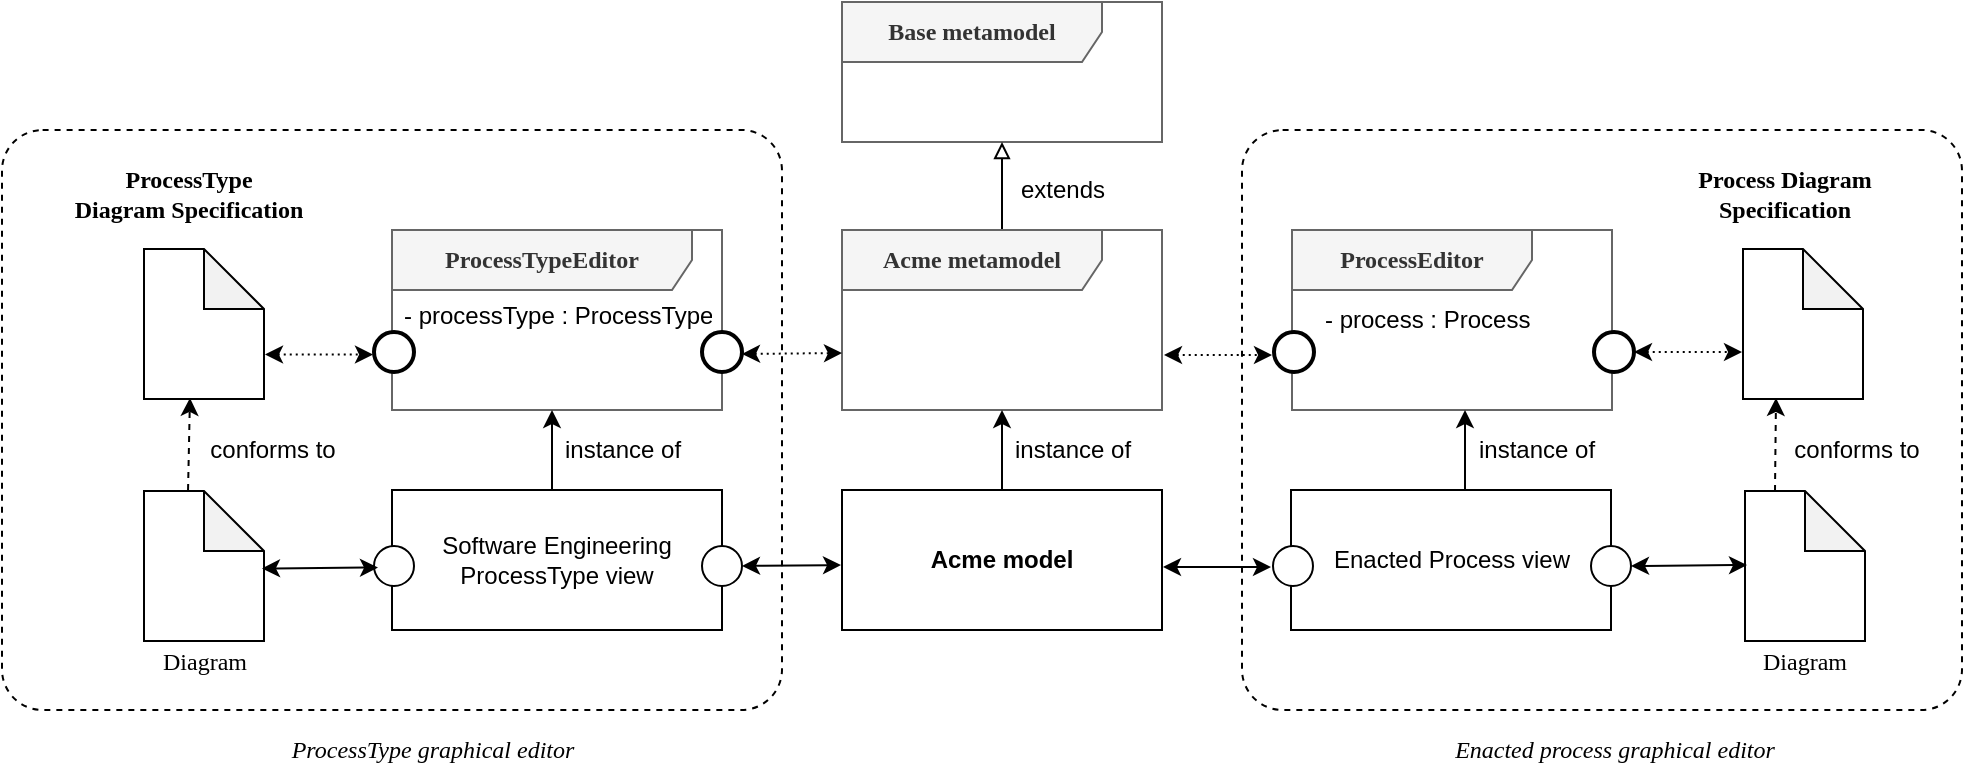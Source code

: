 <mxfile version="14.7.2" type="github">
  <diagram name="Page-1" id="c4acf3e9-155e-7222-9cf6-157b1a14988f">
    <mxGraphModel dx="2500" dy="1915" grid="1" gridSize="10" guides="1" tooltips="1" connect="1" arrows="1" fold="1" page="0" pageScale="1" pageWidth="850" pageHeight="1100" background="#ffffff" math="0" shadow="0">
      <root>
        <mxCell id="0" />
        <mxCell id="1" parent="0" />
        <mxCell id="EViD0ZrwQwUcB2tkbjf--10" value="" style="rounded=1;whiteSpace=wrap;html=1;fillColor=none;arcSize=7;dashed=1;" parent="1" vertex="1">
          <mxGeometry x="-890" y="-930" width="390" height="290" as="geometry" />
        </mxCell>
        <mxCell id="17acba5748e5396b-1" value="&lt;b&gt;&lt;font style=&quot;font-size: 12px&quot;&gt;Base metamodel&lt;/font&gt;&lt;/b&gt;" style="shape=umlFrame;whiteSpace=wrap;html=1;rounded=0;shadow=0;comic=0;labelBackgroundColor=none;strokeWidth=1;fontFamily=Verdana;fontSize=10;align=center;width=130;height=30;fillColor=#f5f5f5;strokeColor=#666666;fontColor=#333333;" parent="1" vertex="1">
          <mxGeometry x="-470" y="-994" width="160" height="70" as="geometry" />
        </mxCell>
        <mxCell id="NIMj05YKIouRd0gM8ZDB-1" value="&lt;b&gt;&lt;font style=&quot;font-size: 12px&quot;&gt;ProcessEditor&lt;/font&gt;&lt;/b&gt;" style="shape=umlFrame;whiteSpace=wrap;html=1;rounded=0;shadow=0;comic=0;labelBackgroundColor=none;strokeWidth=1;fontFamily=Verdana;fontSize=10;align=center;width=120;height=30;fillColor=#f5f5f5;strokeColor=#666666;fontColor=#333333;" parent="1" vertex="1">
          <mxGeometry x="-245" y="-880" width="160" height="90" as="geometry" />
        </mxCell>
        <mxCell id="HCxnnW7y-VYpG5oS4Wv8-4" style="edgeStyle=none;rounded=0;orthogonalLoop=1;jettySize=auto;html=1;endArrow=block;endFill=0;" parent="1" source="HCxnnW7y-VYpG5oS4Wv8-2" target="17acba5748e5396b-1" edge="1">
          <mxGeometry relative="1" as="geometry" />
        </mxCell>
        <mxCell id="HCxnnW7y-VYpG5oS4Wv8-2" value="&lt;b&gt;&lt;font style=&quot;font-size: 12px&quot;&gt;Acme metamodel&lt;/font&gt;&lt;/b&gt;" style="shape=umlFrame;whiteSpace=wrap;html=1;rounded=0;shadow=0;comic=0;labelBackgroundColor=none;strokeWidth=1;fontFamily=Verdana;fontSize=10;align=center;width=130;height=30;fillColor=#f5f5f5;strokeColor=#666666;fontColor=#333333;" parent="1" vertex="1">
          <mxGeometry x="-470" y="-880" width="160" height="90" as="geometry" />
        </mxCell>
        <mxCell id="HCxnnW7y-VYpG5oS4Wv8-6" style="rounded=0;orthogonalLoop=1;jettySize=auto;html=1;" parent="1" source="E4Jmg9HzMqRdT5dlmyXl-6" target="HCxnnW7y-VYpG5oS4Wv8-2" edge="1">
          <mxGeometry relative="1" as="geometry">
            <mxPoint x="-390" y="-743" as="sourcePoint" />
            <mxPoint x="-486.949" y="-930" as="targetPoint" />
          </mxGeometry>
        </mxCell>
        <mxCell id="HCxnnW7y-VYpG5oS4Wv8-8" value="extends" style="text;html=1;align=center;verticalAlign=middle;resizable=0;points=[];autosize=1;strokeColor=none;" parent="1" vertex="1">
          <mxGeometry x="-390" y="-910" width="60" height="20" as="geometry" />
        </mxCell>
        <mxCell id="E4Jmg9HzMqRdT5dlmyXl-1" value="&lt;b&gt;&lt;font style=&quot;font-size: 12px&quot;&gt;ProcessTypeEditor&lt;/font&gt;&lt;/b&gt;" style="shape=umlFrame;whiteSpace=wrap;html=1;rounded=0;shadow=0;comic=0;labelBackgroundColor=none;strokeWidth=1;fontFamily=Verdana;fontSize=10;align=center;width=150;height=30;fillColor=#f5f5f5;strokeColor=#666666;fontColor=#333333;" parent="1" vertex="1">
          <mxGeometry x="-695" y="-880" width="165" height="90" as="geometry" />
        </mxCell>
        <mxCell id="E4Jmg9HzMqRdT5dlmyXl-4" value="" style="ellipse;whiteSpace=wrap;html=1;aspect=fixed;align=center;strokeWidth=2;" parent="1" vertex="1">
          <mxGeometry x="-704" y="-829" width="20" height="20" as="geometry" />
        </mxCell>
        <mxCell id="E4Jmg9HzMqRdT5dlmyXl-6" value="&lt;b&gt;Acme model&lt;/b&gt;" style="rounded=0;whiteSpace=wrap;html=1;align=center;" parent="1" vertex="1">
          <mxGeometry x="-470" y="-750" width="160" height="70" as="geometry" />
        </mxCell>
        <mxCell id="E4Jmg9HzMqRdT5dlmyXl-8" value="" style="shape=note;whiteSpace=wrap;html=1;backgroundOutline=1;darkOpacity=0.05;align=center;" parent="1" vertex="1">
          <mxGeometry x="-819" y="-870.5" width="60" height="75" as="geometry" />
        </mxCell>
        <mxCell id="E4Jmg9HzMqRdT5dlmyXl-9" value="&lt;div&gt;&lt;font face=&quot;Verdana&quot;&gt;&lt;b&gt;&lt;font style=&quot;font-size: 12px&quot;&gt;ProcessType&lt;/font&gt;&lt;/b&gt;&lt;/font&gt;&lt;/div&gt;&lt;div&gt;&lt;font face=&quot;Verdana&quot;&gt;&lt;b&gt;&lt;font style=&quot;font-size: 12px&quot;&gt;Diagram Specification&lt;/font&gt;&lt;/b&gt;&lt;/font&gt;&lt;br&gt;&lt;/div&gt;" style="text;html=1;align=center;verticalAlign=middle;resizable=0;points=[];autosize=1;strokeColor=none;" parent="1" vertex="1">
          <mxGeometry x="-877" y="-918" width="160" height="40" as="geometry" />
        </mxCell>
        <mxCell id="E4Jmg9HzMqRdT5dlmyXl-10" value="instance of" style="text;html=1;align=center;verticalAlign=middle;resizable=0;points=[];autosize=1;strokeColor=none;" parent="1" vertex="1">
          <mxGeometry x="-390" y="-780" width="70" height="20" as="geometry" />
        </mxCell>
        <mxCell id="E4Jmg9HzMqRdT5dlmyXl-11" value="" style="shape=note;whiteSpace=wrap;html=1;backgroundOutline=1;darkOpacity=0.05;align=center;" parent="1" vertex="1">
          <mxGeometry x="-819" y="-749.5" width="60" height="75" as="geometry" />
        </mxCell>
        <mxCell id="E4Jmg9HzMqRdT5dlmyXl-12" value="&lt;div&gt;&lt;font style=&quot;font-size: 12px&quot; face=&quot;Verdana&quot;&gt;Diagram&lt;/font&gt;&lt;br&gt;&lt;/div&gt;" style="text;html=1;align=center;verticalAlign=middle;resizable=0;points=[];autosize=1;strokeColor=none;" parent="1" vertex="1">
          <mxGeometry x="-824" y="-674.5" width="70" height="20" as="geometry" />
        </mxCell>
        <mxCell id="E4Jmg9HzMqRdT5dlmyXl-13" value="Software Engineering ProcessType view" style="rounded=0;whiteSpace=wrap;html=1;align=center;" parent="1" vertex="1">
          <mxGeometry x="-695" y="-750" width="165" height="70" as="geometry" />
        </mxCell>
        <mxCell id="E4Jmg9HzMqRdT5dlmyXl-14" value="" style="ellipse;whiteSpace=wrap;html=1;aspect=fixed;align=center;" parent="1" vertex="1">
          <mxGeometry x="-704" y="-722" width="20" height="20" as="geometry" />
        </mxCell>
        <mxCell id="E4Jmg9HzMqRdT5dlmyXl-15" value="" style="ellipse;whiteSpace=wrap;html=1;aspect=fixed;align=center;" parent="1" vertex="1">
          <mxGeometry x="-540" y="-722" width="20" height="20" as="geometry" />
        </mxCell>
        <mxCell id="E4Jmg9HzMqRdT5dlmyXl-16" value="" style="ellipse;whiteSpace=wrap;html=1;aspect=fixed;align=center;strokeWidth=2;" parent="1" vertex="1">
          <mxGeometry x="-540" y="-829" width="20" height="20" as="geometry" />
        </mxCell>
        <mxCell id="E4Jmg9HzMqRdT5dlmyXl-17" value="" style="ellipse;whiteSpace=wrap;html=1;aspect=fixed;align=center;strokeWidth=2;" parent="1" vertex="1">
          <mxGeometry x="-254" y="-829" width="20" height="20" as="geometry" />
        </mxCell>
        <mxCell id="E4Jmg9HzMqRdT5dlmyXl-18" value="" style="ellipse;whiteSpace=wrap;html=1;aspect=fixed;align=center;strokeWidth=2;" parent="1" vertex="1">
          <mxGeometry x="-94" y="-829" width="20" height="20" as="geometry" />
        </mxCell>
        <mxCell id="E4Jmg9HzMqRdT5dlmyXl-19" value="Enacted Process view" style="rounded=0;whiteSpace=wrap;html=1;align=center;" parent="1" vertex="1">
          <mxGeometry x="-245.5" y="-750" width="160" height="70" as="geometry" />
        </mxCell>
        <mxCell id="E4Jmg9HzMqRdT5dlmyXl-20" value="" style="ellipse;whiteSpace=wrap;html=1;aspect=fixed;align=center;" parent="1" vertex="1">
          <mxGeometry x="-254.5" y="-722" width="20" height="20" as="geometry" />
        </mxCell>
        <mxCell id="E4Jmg9HzMqRdT5dlmyXl-21" value="" style="ellipse;whiteSpace=wrap;html=1;aspect=fixed;align=center;" parent="1" vertex="1">
          <mxGeometry x="-95.5" y="-722" width="20" height="20" as="geometry" />
        </mxCell>
        <mxCell id="E4Jmg9HzMqRdT5dlmyXl-22" style="rounded=0;orthogonalLoop=1;jettySize=auto;html=1;exitX=0.367;exitY=-0.007;exitDx=0;exitDy=0;exitPerimeter=0;entryX=0.383;entryY=0.993;entryDx=0;entryDy=0;entryPerimeter=0;dashed=1;" parent="1" source="E4Jmg9HzMqRdT5dlmyXl-11" target="E4Jmg9HzMqRdT5dlmyXl-8" edge="1">
          <mxGeometry relative="1" as="geometry">
            <mxPoint x="-820" y="-750" as="sourcePoint" />
            <mxPoint x="-785" y="-780" as="targetPoint" />
          </mxGeometry>
        </mxCell>
        <mxCell id="E4Jmg9HzMqRdT5dlmyXl-24" value="conforms to" style="text;html=1;align=center;verticalAlign=middle;resizable=0;points=[];autosize=1;strokeColor=none;" parent="1" vertex="1">
          <mxGeometry x="-795" y="-780" width="80" height="20" as="geometry" />
        </mxCell>
        <mxCell id="E4Jmg9HzMqRdT5dlmyXl-25" value="" style="shape=note;whiteSpace=wrap;html=1;backgroundOutline=1;darkOpacity=0.05;align=center;" parent="1" vertex="1">
          <mxGeometry x="-19.5" y="-870.5" width="60" height="75" as="geometry" />
        </mxCell>
        <mxCell id="E4Jmg9HzMqRdT5dlmyXl-26" value="&lt;div&gt;&lt;font face=&quot;Verdana&quot;&gt;&lt;b&gt;&lt;font style=&quot;font-size: 12px&quot;&gt;Process Diagram&lt;/font&gt;&lt;/b&gt;&lt;/font&gt;&lt;/div&gt;&lt;div&gt;&lt;font face=&quot;Verdana&quot;&gt;&lt;b&gt;&lt;font style=&quot;font-size: 12px&quot;&gt;Specification&lt;/font&gt;&lt;/b&gt;&lt;/font&gt;&lt;br&gt;&lt;/div&gt;" style="text;html=1;align=center;verticalAlign=middle;resizable=0;points=[];autosize=1;strokeColor=none;" parent="1" vertex="1">
          <mxGeometry x="-64.5" y="-918" width="130" height="40" as="geometry" />
        </mxCell>
        <mxCell id="E4Jmg9HzMqRdT5dlmyXl-27" value="" style="shape=note;whiteSpace=wrap;html=1;backgroundOutline=1;darkOpacity=0.05;align=center;" parent="1" vertex="1">
          <mxGeometry x="-18.5" y="-749.5" width="60" height="75" as="geometry" />
        </mxCell>
        <mxCell id="E4Jmg9HzMqRdT5dlmyXl-28" value="&lt;div&gt;&lt;font style=&quot;font-size: 12px&quot; face=&quot;Verdana&quot;&gt;Diagram&lt;/font&gt;&lt;br&gt;&lt;/div&gt;" style="text;html=1;align=center;verticalAlign=middle;resizable=0;points=[];autosize=1;strokeColor=none;" parent="1" vertex="1">
          <mxGeometry x="-24.5" y="-674.5" width="70" height="20" as="geometry" />
        </mxCell>
        <mxCell id="E4Jmg9HzMqRdT5dlmyXl-29" style="rounded=0;orthogonalLoop=1;jettySize=auto;html=1;exitX=0;exitY=0;exitDx=15;exitDy=0;exitPerimeter=0;dashed=1;" parent="1" source="E4Jmg9HzMqRdT5dlmyXl-27" edge="1">
          <mxGeometry relative="1" as="geometry">
            <mxPoint x="-22.5" y="-750" as="sourcePoint" />
            <mxPoint x="-3" y="-796" as="targetPoint" />
          </mxGeometry>
        </mxCell>
        <mxCell id="E4Jmg9HzMqRdT5dlmyXl-30" value="conforms to" style="text;html=1;align=center;verticalAlign=middle;resizable=0;points=[];autosize=1;strokeColor=none;" parent="1" vertex="1">
          <mxGeometry x="-3.5" y="-780" width="80" height="20" as="geometry" />
        </mxCell>
        <mxCell id="E4Jmg9HzMqRdT5dlmyXl-31" style="rounded=0;orthogonalLoop=1;jettySize=auto;html=1;exitX=1;exitY=0.5;exitDx=0;exitDy=0;startArrow=classic;startFill=1;dashed=1;dashPattern=1 2;" parent="1" source="E4Jmg9HzMqRdT5dlmyXl-18" edge="1">
          <mxGeometry relative="1" as="geometry">
            <mxPoint x="12.5" y="-715.5" as="sourcePoint" />
            <mxPoint x="-20" y="-819" as="targetPoint" />
          </mxGeometry>
        </mxCell>
        <mxCell id="E4Jmg9HzMqRdT5dlmyXl-32" style="rounded=0;orthogonalLoop=1;jettySize=auto;html=1;exitX=1;exitY=0.5;exitDx=0;exitDy=0;startArrow=classic;startFill=1;" parent="1" source="E4Jmg9HzMqRdT5dlmyXl-21" edge="1">
          <mxGeometry relative="1" as="geometry">
            <mxPoint x="-71.5" y="-712.5" as="sourcePoint" />
            <mxPoint x="-17.5" y="-712.5" as="targetPoint" />
          </mxGeometry>
        </mxCell>
        <mxCell id="E4Jmg9HzMqRdT5dlmyXl-33" style="rounded=0;orthogonalLoop=1;jettySize=auto;html=1;exitX=1;exitY=0.5;exitDx=0;exitDy=0;startArrow=classic;startFill=1;dashed=1;dashPattern=1 2;" parent="1" edge="1">
          <mxGeometry relative="1" as="geometry">
            <mxPoint x="-758.5" y="-817.75" as="sourcePoint" />
            <mxPoint x="-704.5" y="-817.75" as="targetPoint" />
          </mxGeometry>
        </mxCell>
        <mxCell id="E4Jmg9HzMqRdT5dlmyXl-34" style="rounded=0;orthogonalLoop=1;jettySize=auto;html=1;exitX=1;exitY=0.5;exitDx=0;exitDy=0;startArrow=classic;startFill=1;" parent="1" edge="1">
          <mxGeometry relative="1" as="geometry">
            <mxPoint x="-760" y="-710.75" as="sourcePoint" />
            <mxPoint x="-702" y="-711.25" as="targetPoint" />
          </mxGeometry>
        </mxCell>
        <mxCell id="E4Jmg9HzMqRdT5dlmyXl-35" style="rounded=0;orthogonalLoop=1;jettySize=auto;html=1;" parent="1" edge="1">
          <mxGeometry relative="1" as="geometry">
            <mxPoint x="-615" y="-750" as="sourcePoint" />
            <mxPoint x="-615" y="-790" as="targetPoint" />
          </mxGeometry>
        </mxCell>
        <mxCell id="E4Jmg9HzMqRdT5dlmyXl-36" value="instance of" style="text;html=1;align=center;verticalAlign=middle;resizable=0;points=[];autosize=1;strokeColor=none;" parent="1" vertex="1">
          <mxGeometry x="-615" y="-780" width="70" height="20" as="geometry" />
        </mxCell>
        <mxCell id="E4Jmg9HzMqRdT5dlmyXl-37" style="rounded=0;orthogonalLoop=1;jettySize=auto;html=1;" parent="1" edge="1">
          <mxGeometry relative="1" as="geometry">
            <mxPoint x="-158.5" y="-750" as="sourcePoint" />
            <mxPoint x="-158.5" y="-790" as="targetPoint" />
          </mxGeometry>
        </mxCell>
        <mxCell id="E4Jmg9HzMqRdT5dlmyXl-38" value="instance of" style="text;html=1;align=center;verticalAlign=middle;resizable=0;points=[];autosize=1;strokeColor=none;" parent="1" vertex="1">
          <mxGeometry x="-158.5" y="-780" width="70" height="20" as="geometry" />
        </mxCell>
        <mxCell id="E4Jmg9HzMqRdT5dlmyXl-39" style="rounded=0;orthogonalLoop=1;jettySize=auto;html=1;exitX=1;exitY=0.5;exitDx=0;exitDy=0;startArrow=classic;startFill=1;dashed=1;dashPattern=1 2;" parent="1" edge="1">
          <mxGeometry relative="1" as="geometry">
            <mxPoint x="-309" y="-817.5" as="sourcePoint" />
            <mxPoint x="-255" y="-817.5" as="targetPoint" />
          </mxGeometry>
        </mxCell>
        <mxCell id="E4Jmg9HzMqRdT5dlmyXl-40" style="rounded=0;orthogonalLoop=1;jettySize=auto;html=1;exitX=1;exitY=0.5;exitDx=0;exitDy=0;startArrow=classic;startFill=1;" parent="1" edge="1">
          <mxGeometry relative="1" as="geometry">
            <mxPoint x="-309.5" y="-711.5" as="sourcePoint" />
            <mxPoint x="-255.5" y="-711.5" as="targetPoint" />
          </mxGeometry>
        </mxCell>
        <mxCell id="E4Jmg9HzMqRdT5dlmyXl-41" style="rounded=0;orthogonalLoop=1;jettySize=auto;html=1;startArrow=classic;startFill=1;dashed=1;dashPattern=1 2;" parent="1" edge="1">
          <mxGeometry relative="1" as="geometry">
            <mxPoint x="-520" y="-818" as="sourcePoint" />
            <mxPoint x="-470" y="-818.5" as="targetPoint" />
          </mxGeometry>
        </mxCell>
        <mxCell id="E4Jmg9HzMqRdT5dlmyXl-42" style="rounded=0;orthogonalLoop=1;jettySize=auto;html=1;startArrow=classic;startFill=1;" parent="1" edge="1">
          <mxGeometry relative="1" as="geometry">
            <mxPoint x="-520" y="-712" as="sourcePoint" />
            <mxPoint x="-470.5" y="-712.5" as="targetPoint" />
          </mxGeometry>
        </mxCell>
        <mxCell id="EViD0ZrwQwUcB2tkbjf--6" value="- processType : ProcessType" style="text;strokeColor=none;fillColor=none;align=left;verticalAlign=top;spacingLeft=4;spacingRight=4;overflow=hidden;rotatable=0;points=[[0,0.5],[1,0.5]];portConstraint=eastwest;" parent="1" vertex="1">
          <mxGeometry x="-695" y="-851" width="165" height="32" as="geometry" />
        </mxCell>
        <mxCell id="EViD0ZrwQwUcB2tkbjf--7" value="- process : Process" style="text;strokeColor=none;fillColor=none;align=left;verticalAlign=top;spacingLeft=4;spacingRight=4;overflow=hidden;rotatable=0;points=[[0,0.5],[1,0.5]];portConstraint=eastwest;" parent="1" vertex="1">
          <mxGeometry x="-234.5" y="-849" width="165" height="32" as="geometry" />
        </mxCell>
        <mxCell id="EViD0ZrwQwUcB2tkbjf--11" value="&lt;div&gt;&lt;font face=&quot;Verdana&quot;&gt;&lt;span&gt;&lt;font style=&quot;font-size: 12px&quot;&gt;ProcessType graphical editor&lt;br&gt;&lt;/font&gt;&lt;/span&gt;&lt;/font&gt;&lt;/div&gt;" style="text;html=1;align=center;verticalAlign=middle;resizable=0;points=[];autosize=1;strokeColor=none;fontStyle=2" parent="1" vertex="1">
          <mxGeometry x="-770" y="-630" width="190" height="20" as="geometry" />
        </mxCell>
        <mxCell id="EViD0ZrwQwUcB2tkbjf--12" value="" style="rounded=1;whiteSpace=wrap;html=1;fillColor=none;arcSize=7;dashed=1;" parent="1" vertex="1">
          <mxGeometry x="-270" y="-930" width="360" height="290" as="geometry" />
        </mxCell>
        <mxCell id="EViD0ZrwQwUcB2tkbjf--13" value="&lt;div&gt;&lt;font face=&quot;Verdana&quot;&gt;&lt;span&gt;&lt;font style=&quot;font-size: 12px&quot;&gt;Enacted process graphical editor&lt;br&gt;&lt;/font&gt;&lt;/span&gt;&lt;/font&gt;&lt;/div&gt;" style="text;html=1;align=center;verticalAlign=middle;resizable=0;points=[];autosize=1;strokeColor=none;fontStyle=2" parent="1" vertex="1">
          <mxGeometry x="-189" y="-630" width="210" height="20" as="geometry" />
        </mxCell>
      </root>
    </mxGraphModel>
  </diagram>
</mxfile>
